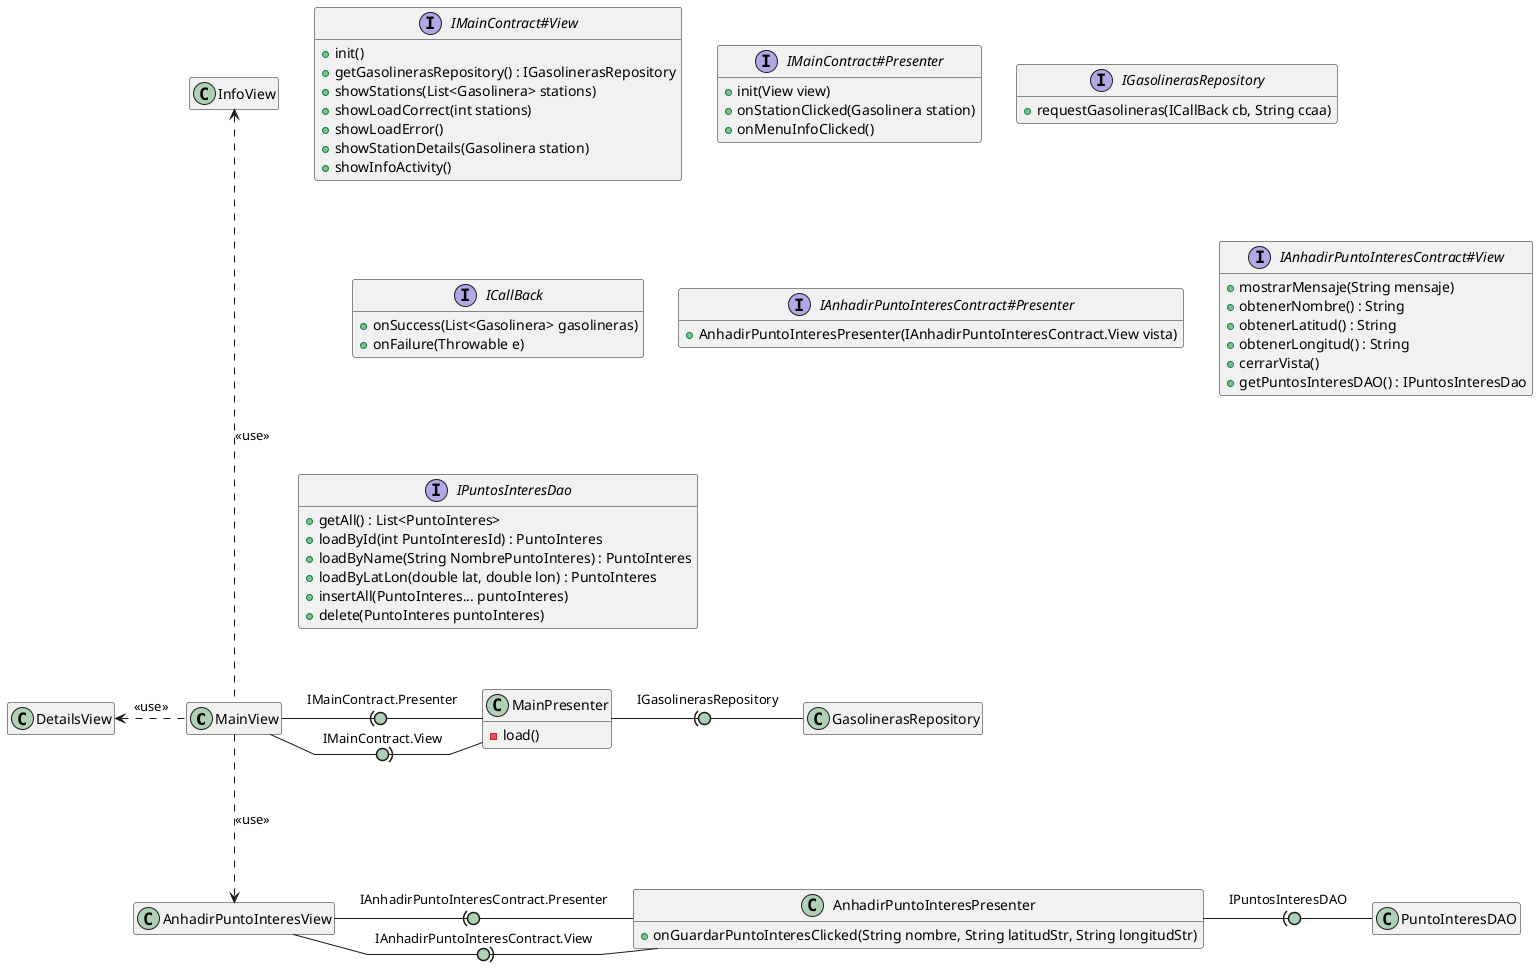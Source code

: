 @startuml clases

hide empty members
skinparam linetype polyline
skinparam arrowLollipopColor #ADD1B2

MainView -right(0- MainPresenter : IMainContract.Presenter
MainView -right0)- MainPresenter : IMainContract.View
MainView -up..-> InfoView : <<use>>
MainView -left..> DetailsView : <<use>>
MainView -down..> AnhadirPuntoInteresView : <<use>>
MainPresenter -right(0- GasolinerasRepository : IGasolinerasRepository

AnhadirPuntoInteresView -right(0- AnhadirPuntoInteresPresenter : IAnhadirPuntoInteresContract.Presenter
AnhadirPuntoInteresView -right0)- AnhadirPuntoInteresPresenter : IAnhadirPuntoInteresContract.View
AnhadirPuntoInteresPresenter -right(0- PuntoInteresDAO : IPuntosInteresDAO

class MainPresenter {
    -load()
}

interface IMainContract#View {
    + init()
    + getGasolinerasRepository() : IGasolinerasRepository
    + showStations(List<Gasolinera> stations)
    + showLoadCorrect(int stations)
    + showLoadError()
    + showStationDetails(Gasolinera station)
    + showInfoActivity()
}

interface IMainContract#Presenter {
    + init(View view)
    + onStationClicked(Gasolinera station)
    + onMenuInfoClicked()
}

interface IGasolinerasRepository {
    + requestGasolineras(ICallBack cb, String ccaa)
}

interface ICallBack {
    + onSuccess(List<Gasolinera> gasolineras)
    + onFailure(Throwable e)
}

interface IAnhadirPuntoInteresContract#Presenter {
    + AnhadirPuntoInteresPresenter(IAnhadirPuntoInteresContract.View vista)
}

class AnhadirPuntoInteresPresenter {
    + onGuardarPuntoInteresClicked(String nombre, String latitudStr, String longitudStr)
}

interface IAnhadirPuntoInteresContract#View {
    + mostrarMensaje(String mensaje)
    + obtenerNombre() : String
    + obtenerLatitud() : String
    + obtenerLongitud() : String
    + cerrarVista()
    + getPuntosInteresDAO() : IPuntosInteresDao
}

interface IPuntosInteresDao {
    + getAll() : List<PuntoInteres>
    + loadById(int PuntoInteresId) : PuntoInteres
    + loadByName(String NombrePuntoInteres) : PuntoInteres
    + loadByLatLon(double lat, double lon) : PuntoInteres
    + insertAll(PuntoInteres... puntoInteres)
    + delete(PuntoInteres puntoInteres)
}

@enduml
